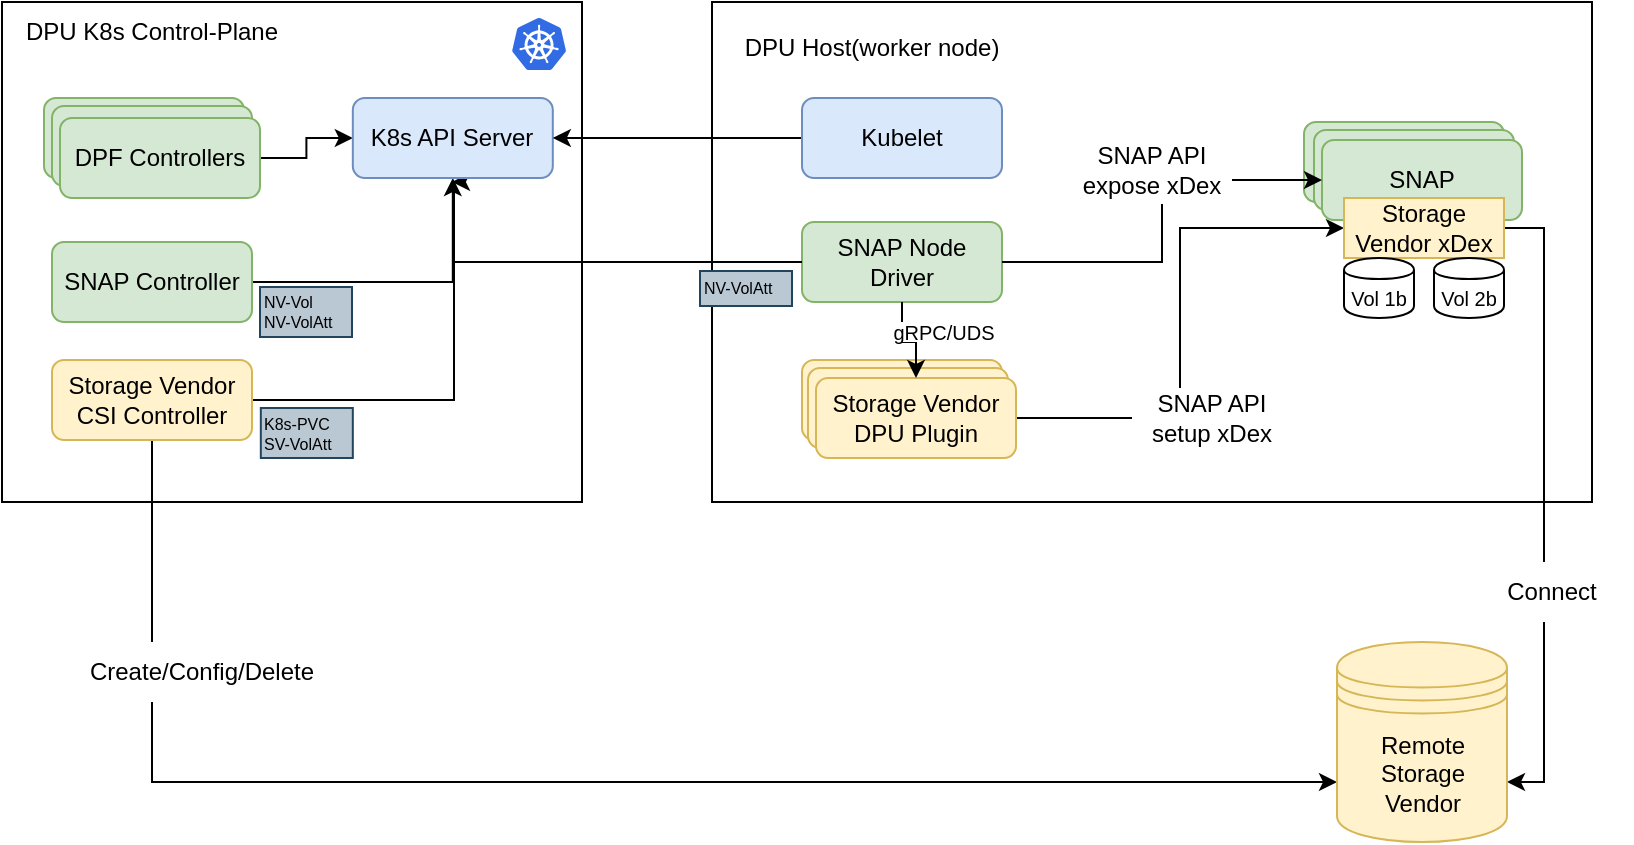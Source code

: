 <mxfile version="26.0.16">
  <diagram name="Page-1" id="7bkrAwKdLy2IX1kf110i">
    <mxGraphModel dx="1113" dy="816" grid="1" gridSize="10" guides="1" tooltips="1" connect="1" arrows="1" fold="1" page="1" pageScale="1" pageWidth="850" pageHeight="1100" math="0" shadow="0">
      <root>
        <mxCell id="0" />
        <mxCell id="1" parent="0" />
        <mxCell id="WNlZ0a1UJs0GPVW7eMXR-13" value="" style="rounded=0;whiteSpace=wrap;html=1;" vertex="1" parent="1">
          <mxGeometry x="35" y="310" width="290" height="250" as="geometry" />
        </mxCell>
        <mxCell id="WNlZ0a1UJs0GPVW7eMXR-3" value="" style="rounded=0;whiteSpace=wrap;html=1;" vertex="1" parent="1">
          <mxGeometry x="390" y="310" width="440" height="250" as="geometry" />
        </mxCell>
        <mxCell id="WNlZ0a1UJs0GPVW7eMXR-4" value="DPU K8s Control-Plane" style="text;html=1;align=center;verticalAlign=middle;whiteSpace=wrap;rounded=0;" vertex="1" parent="1">
          <mxGeometry x="45" y="310" width="130" height="30" as="geometry" />
        </mxCell>
        <mxCell id="WNlZ0a1UJs0GPVW7eMXR-34" style="edgeStyle=orthogonalEdgeStyle;rounded=0;orthogonalLoop=1;jettySize=auto;html=1;exitX=1;exitY=0.5;exitDx=0;exitDy=0;" edge="1" parent="1" source="WNlZ0a1UJs0GPVW7eMXR-5" target="WNlZ0a1UJs0GPVW7eMXR-14">
          <mxGeometry relative="1" as="geometry" />
        </mxCell>
        <mxCell id="WNlZ0a1UJs0GPVW7eMXR-5" value="SNAP Controller" style="rounded=1;whiteSpace=wrap;html=1;fillColor=#d5e8d4;strokeColor=#82b366;" vertex="1" parent="1">
          <mxGeometry x="60" y="430" width="100" height="40" as="geometry" />
        </mxCell>
        <mxCell id="WNlZ0a1UJs0GPVW7eMXR-35" style="edgeStyle=orthogonalEdgeStyle;rounded=0;orthogonalLoop=1;jettySize=auto;html=1;exitX=1;exitY=0.5;exitDx=0;exitDy=0;" edge="1" parent="1" source="WNlZ0a1UJs0GPVW7eMXR-6">
          <mxGeometry relative="1" as="geometry">
            <mxPoint x="260" y="400" as="targetPoint" />
            <Array as="points">
              <mxPoint x="261" y="509" />
            </Array>
          </mxGeometry>
        </mxCell>
        <mxCell id="WNlZ0a1UJs0GPVW7eMXR-50" style="edgeStyle=orthogonalEdgeStyle;rounded=0;orthogonalLoop=1;jettySize=auto;html=1;exitX=0.5;exitY=1;exitDx=0;exitDy=0;entryX=0;entryY=0.7;entryDx=0;entryDy=0;" edge="1" parent="1" source="WNlZ0a1UJs0GPVW7eMXR-6" target="WNlZ0a1UJs0GPVW7eMXR-27">
          <mxGeometry relative="1" as="geometry" />
        </mxCell>
        <mxCell id="WNlZ0a1UJs0GPVW7eMXR-6" value="Storage Vendor CSI Controller" style="rounded=1;whiteSpace=wrap;html=1;fillColor=#fff2cc;strokeColor=#d6b656;" vertex="1" parent="1">
          <mxGeometry x="60" y="489" width="100" height="40" as="geometry" />
        </mxCell>
        <mxCell id="WNlZ0a1UJs0GPVW7eMXR-7" value="" style="rounded=1;whiteSpace=wrap;html=1;fillColor=#d5e8d4;strokeColor=#82b366;" vertex="1" parent="1">
          <mxGeometry x="56" y="358" width="100" height="40" as="geometry" />
        </mxCell>
        <mxCell id="WNlZ0a1UJs0GPVW7eMXR-8" value="" style="rounded=1;whiteSpace=wrap;html=1;fillColor=#d5e8d4;strokeColor=#82b366;" vertex="1" parent="1">
          <mxGeometry x="60" y="362" width="100" height="40" as="geometry" />
        </mxCell>
        <mxCell id="WNlZ0a1UJs0GPVW7eMXR-37" style="edgeStyle=orthogonalEdgeStyle;rounded=0;orthogonalLoop=1;jettySize=auto;html=1;exitX=1;exitY=0.5;exitDx=0;exitDy=0;" edge="1" parent="1" source="WNlZ0a1UJs0GPVW7eMXR-9" target="WNlZ0a1UJs0GPVW7eMXR-14">
          <mxGeometry relative="1" as="geometry" />
        </mxCell>
        <mxCell id="WNlZ0a1UJs0GPVW7eMXR-9" value="DPF Controllers" style="rounded=1;whiteSpace=wrap;html=1;fillColor=#d5e8d4;strokeColor=#82b366;" vertex="1" parent="1">
          <mxGeometry x="64" y="368" width="100" height="40" as="geometry" />
        </mxCell>
        <mxCell id="WNlZ0a1UJs0GPVW7eMXR-14" value="K8s API Server" style="rounded=1;whiteSpace=wrap;html=1;fillColor=#dae8fc;strokeColor=#6c8ebf;" vertex="1" parent="1">
          <mxGeometry x="210.41" y="358" width="100" height="40" as="geometry" />
        </mxCell>
        <mxCell id="WNlZ0a1UJs0GPVW7eMXR-16" value="DPU Host(worker node)" style="text;html=1;align=center;verticalAlign=middle;whiteSpace=wrap;rounded=0;" vertex="1" parent="1">
          <mxGeometry x="405" y="318" width="130" height="30" as="geometry" />
        </mxCell>
        <mxCell id="WNlZ0a1UJs0GPVW7eMXR-36" style="edgeStyle=orthogonalEdgeStyle;rounded=0;orthogonalLoop=1;jettySize=auto;html=1;exitX=0;exitY=0.5;exitDx=0;exitDy=0;entryX=1;entryY=0.5;entryDx=0;entryDy=0;" edge="1" parent="1" source="WNlZ0a1UJs0GPVW7eMXR-17" target="WNlZ0a1UJs0GPVW7eMXR-14">
          <mxGeometry relative="1" as="geometry" />
        </mxCell>
        <mxCell id="WNlZ0a1UJs0GPVW7eMXR-17" value="Kubelet" style="rounded=1;whiteSpace=wrap;html=1;fillColor=#dae8fc;strokeColor=#6c8ebf;" vertex="1" parent="1">
          <mxGeometry x="435" y="358" width="100" height="40" as="geometry" />
        </mxCell>
        <mxCell id="WNlZ0a1UJs0GPVW7eMXR-18" value="SNAP Node Driver" style="rounded=1;whiteSpace=wrap;html=1;fillColor=#d5e8d4;strokeColor=#82b366;" vertex="1" parent="1">
          <mxGeometry x="435" y="420" width="100" height="40" as="geometry" />
        </mxCell>
        <mxCell id="WNlZ0a1UJs0GPVW7eMXR-19" value="" style="rounded=1;whiteSpace=wrap;html=1;fillColor=#fff2cc;strokeColor=#d6b656;" vertex="1" parent="1">
          <mxGeometry x="435" y="489" width="100" height="40" as="geometry" />
        </mxCell>
        <mxCell id="WNlZ0a1UJs0GPVW7eMXR-21" value="" style="rounded=1;whiteSpace=wrap;html=1;fillColor=#fff2cc;strokeColor=#d6b656;" vertex="1" parent="1">
          <mxGeometry x="438" y="493" width="100" height="40" as="geometry" />
        </mxCell>
        <mxCell id="WNlZ0a1UJs0GPVW7eMXR-42" style="edgeStyle=orthogonalEdgeStyle;rounded=0;orthogonalLoop=1;jettySize=auto;html=1;exitX=1;exitY=0.5;exitDx=0;exitDy=0;entryX=0;entryY=0.5;entryDx=0;entryDy=0;" edge="1" parent="1" source="WNlZ0a1UJs0GPVW7eMXR-20" target="WNlZ0a1UJs0GPVW7eMXR-25">
          <mxGeometry relative="1" as="geometry" />
        </mxCell>
        <mxCell id="WNlZ0a1UJs0GPVW7eMXR-20" value="Storage Vendor DPU Plugin" style="rounded=1;whiteSpace=wrap;html=1;fillColor=#fff2cc;strokeColor=#d6b656;" vertex="1" parent="1">
          <mxGeometry x="442" y="498" width="100" height="40" as="geometry" />
        </mxCell>
        <mxCell id="WNlZ0a1UJs0GPVW7eMXR-22" value="" style="rounded=1;whiteSpace=wrap;html=1;fillColor=#d5e8d4;strokeColor=#82b366;" vertex="1" parent="1">
          <mxGeometry x="686" y="370" width="100" height="40" as="geometry" />
        </mxCell>
        <mxCell id="WNlZ0a1UJs0GPVW7eMXR-23" value="" style="rounded=1;whiteSpace=wrap;html=1;fillColor=#d5e8d4;strokeColor=#82b366;" vertex="1" parent="1">
          <mxGeometry x="691" y="374" width="100" height="40" as="geometry" />
        </mxCell>
        <mxCell id="WNlZ0a1UJs0GPVW7eMXR-24" value="SNAP" style="rounded=1;whiteSpace=wrap;html=1;fillColor=#d5e8d4;strokeColor=#82b366;" vertex="1" parent="1">
          <mxGeometry x="695" y="379" width="100" height="40" as="geometry" />
        </mxCell>
        <mxCell id="WNlZ0a1UJs0GPVW7eMXR-52" style="edgeStyle=orthogonalEdgeStyle;rounded=0;orthogonalLoop=1;jettySize=auto;html=1;exitX=1;exitY=0.5;exitDx=0;exitDy=0;entryX=1;entryY=0.7;entryDx=0;entryDy=0;" edge="1" parent="1" source="WNlZ0a1UJs0GPVW7eMXR-25" target="WNlZ0a1UJs0GPVW7eMXR-27">
          <mxGeometry relative="1" as="geometry" />
        </mxCell>
        <mxCell id="WNlZ0a1UJs0GPVW7eMXR-25" value="Storage Vendor xDex" style="rounded=0;whiteSpace=wrap;html=1;fillColor=#fff2cc;strokeColor=#d6b656;" vertex="1" parent="1">
          <mxGeometry x="706" y="408" width="80" height="30" as="geometry" />
        </mxCell>
        <mxCell id="WNlZ0a1UJs0GPVW7eMXR-27" value="Remote Storage Vendor" style="shape=datastore;whiteSpace=wrap;html=1;fillColor=#fff2cc;strokeColor=#d6b656;" vertex="1" parent="1">
          <mxGeometry x="702.5" y="630" width="85" height="100" as="geometry" />
        </mxCell>
        <mxCell id="WNlZ0a1UJs0GPVW7eMXR-29" value="" style="image;sketch=0;aspect=fixed;html=1;points=[];align=center;fontSize=12;image=img/lib/mscae/Kubernetes.svg;" vertex="1" parent="1">
          <mxGeometry x="290" y="318" width="27.08" height="26" as="geometry" />
        </mxCell>
        <mxCell id="WNlZ0a1UJs0GPVW7eMXR-30" value="&lt;font style=&quot;font-size: 10px;&quot;&gt;Vol 1b&lt;/font&gt;" style="shape=cylinder;whiteSpace=wrap;html=1;boundedLbl=1;backgroundOutline=1;" vertex="1" parent="1">
          <mxGeometry x="706" y="438" width="35" height="30" as="geometry" />
        </mxCell>
        <mxCell id="WNlZ0a1UJs0GPVW7eMXR-31" value="&lt;font style=&quot;font-size: 10px;&quot;&gt;Vol 2b&lt;/font&gt;" style="shape=cylinder;whiteSpace=wrap;html=1;boundedLbl=1;backgroundOutline=1;" vertex="1" parent="1">
          <mxGeometry x="751" y="438" width="35" height="30" as="geometry" />
        </mxCell>
        <mxCell id="WNlZ0a1UJs0GPVW7eMXR-38" style="edgeStyle=orthogonalEdgeStyle;rounded=0;orthogonalLoop=1;jettySize=auto;html=1;exitX=0.5;exitY=1;exitDx=0;exitDy=0;" edge="1" parent="1" source="WNlZ0a1UJs0GPVW7eMXR-18" target="WNlZ0a1UJs0GPVW7eMXR-20">
          <mxGeometry relative="1" as="geometry" />
        </mxCell>
        <mxCell id="WNlZ0a1UJs0GPVW7eMXR-43" value="SNAP API setup xDex" style="text;html=1;align=center;verticalAlign=middle;whiteSpace=wrap;rounded=0;shadow=0;fillColor=default;gradientColor=none;" vertex="1" parent="1">
          <mxGeometry x="600" y="503" width="80" height="30" as="geometry" />
        </mxCell>
        <mxCell id="WNlZ0a1UJs0GPVW7eMXR-48" style="edgeStyle=orthogonalEdgeStyle;rounded=0;orthogonalLoop=1;jettySize=auto;html=1;exitX=1;exitY=0.5;exitDx=0;exitDy=0;entryX=0;entryY=0.5;entryDx=0;entryDy=0;" edge="1" parent="1" source="WNlZ0a1UJs0GPVW7eMXR-18" target="WNlZ0a1UJs0GPVW7eMXR-24">
          <mxGeometry relative="1" as="geometry" />
        </mxCell>
        <mxCell id="WNlZ0a1UJs0GPVW7eMXR-49" value="SNAP API expose xDex" style="text;html=1;align=center;verticalAlign=middle;whiteSpace=wrap;rounded=0;shadow=0;fillColor=default;gradientColor=none;" vertex="1" parent="1">
          <mxGeometry x="570" y="377" width="80" height="34" as="geometry" />
        </mxCell>
        <mxCell id="WNlZ0a1UJs0GPVW7eMXR-39" value="gRPC/UDS" style="text;html=1;align=center;verticalAlign=middle;whiteSpace=wrap;rounded=0;fillColor=default;gradientColor=none;fontSize=10;" vertex="1" parent="1">
          <mxGeometry x="481" y="470" width="50" height="10" as="geometry" />
        </mxCell>
        <mxCell id="WNlZ0a1UJs0GPVW7eMXR-51" value="Create/Config/Delete" style="text;html=1;align=center;verticalAlign=middle;whiteSpace=wrap;rounded=0;shadow=0;fillColor=default;gradientColor=none;" vertex="1" parent="1">
          <mxGeometry x="95" y="630" width="80" height="30" as="geometry" />
        </mxCell>
        <mxCell id="WNlZ0a1UJs0GPVW7eMXR-56" value="Connect" style="text;html=1;align=center;verticalAlign=middle;whiteSpace=wrap;rounded=0;shadow=0;fillColor=default;gradientColor=none;" vertex="1" parent="1">
          <mxGeometry x="770" y="590" width="80" height="30" as="geometry" />
        </mxCell>
        <mxCell id="WNlZ0a1UJs0GPVW7eMXR-58" value="NV-Vol&lt;div&gt;NV-VolAtt&lt;/div&gt;" style="text;html=1;align=left;verticalAlign=middle;whiteSpace=wrap;rounded=0;shadow=0;fillColor=#bac8d3;strokeColor=#23445d;fontSize=8;" vertex="1" parent="1">
          <mxGeometry x="164" y="452.5" width="46" height="25" as="geometry" />
        </mxCell>
        <mxCell id="WNlZ0a1UJs0GPVW7eMXR-60" value="K8s-PVC&lt;div&gt;SV-VolAtt&lt;/div&gt;" style="text;html=1;align=left;verticalAlign=middle;whiteSpace=wrap;rounded=0;shadow=0;fillColor=#bac8d3;strokeColor=#23445d;fontSize=8;" vertex="1" parent="1">
          <mxGeometry x="164.41" y="513" width="46" height="25" as="geometry" />
        </mxCell>
        <mxCell id="WNlZ0a1UJs0GPVW7eMXR-61" value="NV-VolAtt" style="text;html=1;align=left;verticalAlign=middle;whiteSpace=wrap;rounded=0;shadow=0;fillColor=#bac8d3;strokeColor=#23445d;fontSize=8;" vertex="1" parent="1">
          <mxGeometry x="384" y="444.5" width="46" height="17.5" as="geometry" />
        </mxCell>
        <mxCell id="WNlZ0a1UJs0GPVW7eMXR-62" value="" style="endArrow=none;html=1;rounded=0;entryX=0;entryY=0.5;entryDx=0;entryDy=0;" edge="1" parent="1" target="WNlZ0a1UJs0GPVW7eMXR-18">
          <mxGeometry width="50" height="50" relative="1" as="geometry">
            <mxPoint x="260" y="440" as="sourcePoint" />
            <mxPoint x="470" y="390" as="targetPoint" />
          </mxGeometry>
        </mxCell>
      </root>
    </mxGraphModel>
  </diagram>
</mxfile>

